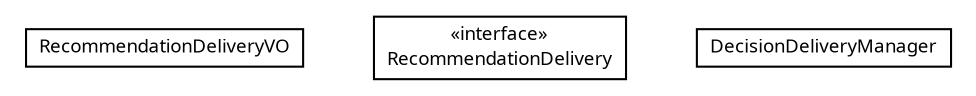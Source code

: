 #!/usr/local/bin/dot
#
# Class diagram 
# Generated by UMLGraph version R5_6 (http://www.umlgraph.org/)
#

digraph G {
	edge [fontname="Trebuchet MS",fontsize=10,labelfontname="Trebuchet MS",labelfontsize=10];
	node [fontname="Trebuchet MS",fontsize=10,shape=plaintext];
	nodesep=0.25;
	ranksep=0.5;
	// se.cambio.cds.controller.decisiondelivery.RecommendationDeliveryVO
	c22697 [label=<<table title="se.cambio.cds.controller.decisiondelivery.RecommendationDeliveryVO" border="0" cellborder="1" cellspacing="0" cellpadding="2" port="p" href="./RecommendationDeliveryVO.html">
		<tr><td><table border="0" cellspacing="0" cellpadding="1">
<tr><td align="center" balign="center"><font face="Trebuchet MS"> RecommendationDeliveryVO </font></td></tr>
		</table></td></tr>
		</table>>, URL="./RecommendationDeliveryVO.html", fontname="Trebuchet MS", fontcolor="black", fontsize=9.0];
	// se.cambio.cds.controller.decisiondelivery.RecommendationDelivery
	c22698 [label=<<table title="se.cambio.cds.controller.decisiondelivery.RecommendationDelivery" border="0" cellborder="1" cellspacing="0" cellpadding="2" port="p" href="./RecommendationDelivery.html">
		<tr><td><table border="0" cellspacing="0" cellpadding="1">
<tr><td align="center" balign="center"> &#171;interface&#187; </td></tr>
<tr><td align="center" balign="center"><font face="Trebuchet MS"> RecommendationDelivery </font></td></tr>
		</table></td></tr>
		</table>>, URL="./RecommendationDelivery.html", fontname="Trebuchet MS", fontcolor="black", fontsize=9.0];
	// se.cambio.cds.controller.decisiondelivery.DecisionDeliveryManager
	c22699 [label=<<table title="se.cambio.cds.controller.decisiondelivery.DecisionDeliveryManager" border="0" cellborder="1" cellspacing="0" cellpadding="2" port="p" href="./DecisionDeliveryManager.html">
		<tr><td><table border="0" cellspacing="0" cellpadding="1">
<tr><td align="center" balign="center"><font face="Trebuchet MS"> DecisionDeliveryManager </font></td></tr>
		</table></td></tr>
		</table>>, URL="./DecisionDeliveryManager.html", fontname="Trebuchet MS", fontcolor="black", fontsize=9.0];
}


